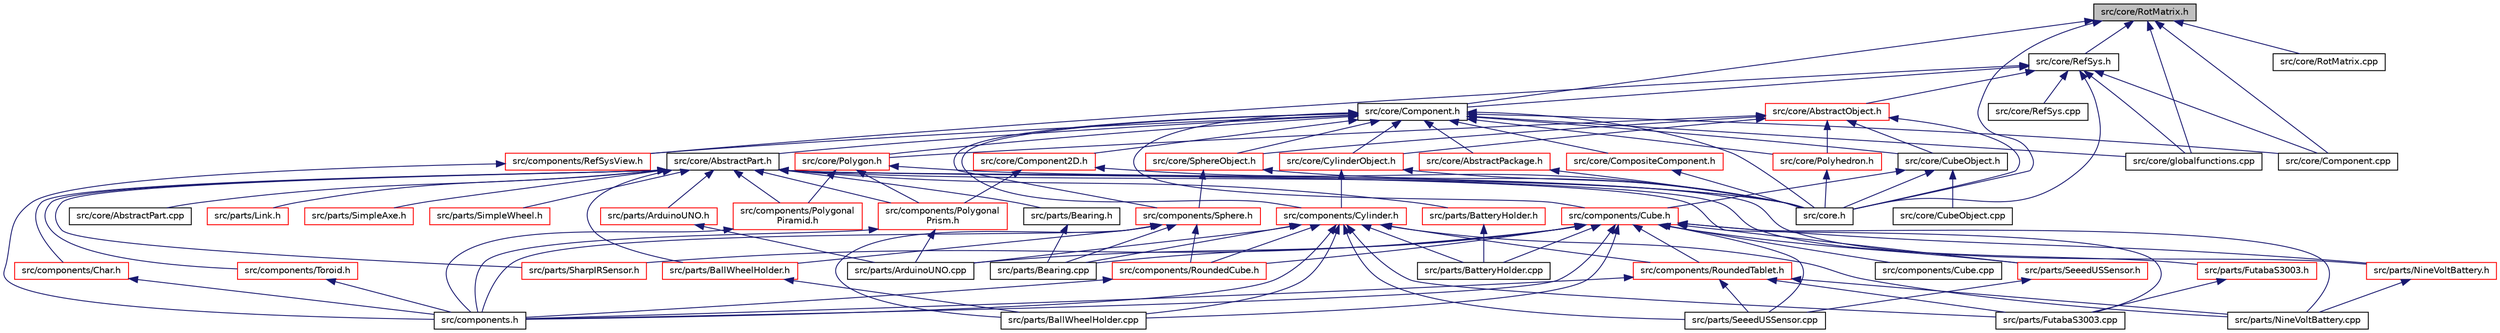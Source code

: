 digraph "src/core/RotMatrix.h"
{
  edge [fontname="Helvetica",fontsize="10",labelfontname="Helvetica",labelfontsize="10"];
  node [fontname="Helvetica",fontsize="10",shape=record];
  Node1 [label="src/core/RotMatrix.h",height=0.2,width=0.4,color="black", fillcolor="grey75", style="filled" fontcolor="black"];
  Node1 -> Node2 [dir="back",color="midnightblue",fontsize="10",style="solid",fontname="Helvetica"];
  Node2 [label="src/core/Component.h",height=0.2,width=0.4,color="black", fillcolor="white", style="filled",URL="$Component_8h.html"];
  Node2 -> Node3 [dir="back",color="midnightblue",fontsize="10",style="solid",fontname="Helvetica"];
  Node3 [label="src/core/AbstractPart.h",height=0.2,width=0.4,color="black", fillcolor="white", style="filled",URL="$AbstractPart_8h.html"];
  Node3 -> Node4 [dir="back",color="midnightblue",fontsize="10",style="solid",fontname="Helvetica"];
  Node4 [label="src/components/Char.h",height=0.2,width=0.4,color="red", fillcolor="white", style="filled",URL="$Char_8h.html"];
  Node4 -> Node5 [dir="back",color="midnightblue",fontsize="10",style="solid",fontname="Helvetica"];
  Node5 [label="src/components.h",height=0.2,width=0.4,color="black", fillcolor="white", style="filled",URL="$components_8h.html"];
  Node3 -> Node6 [dir="back",color="midnightblue",fontsize="10",style="solid",fontname="Helvetica"];
  Node6 [label="src/components/Polygonal\lPiramid.h",height=0.2,width=0.4,color="red", fillcolor="white", style="filled",URL="$PolygonalPiramid_8h.html"];
  Node6 -> Node5 [dir="back",color="midnightblue",fontsize="10",style="solid",fontname="Helvetica"];
  Node3 -> Node7 [dir="back",color="midnightblue",fontsize="10",style="solid",fontname="Helvetica"];
  Node7 [label="src/components/Polygonal\lPrism.h",height=0.2,width=0.4,color="red", fillcolor="white", style="filled",URL="$PolygonalPrism_8h.html"];
  Node7 -> Node5 [dir="back",color="midnightblue",fontsize="10",style="solid",fontname="Helvetica"];
  Node7 -> Node8 [dir="back",color="midnightblue",fontsize="10",style="solid",fontname="Helvetica"];
  Node8 [label="src/parts/ArduinoUNO.cpp",height=0.2,width=0.4,color="black", fillcolor="white", style="filled",URL="$ArduinoUNO_8cpp.html"];
  Node3 -> Node9 [dir="back",color="midnightblue",fontsize="10",style="solid",fontname="Helvetica"];
  Node9 [label="src/components/Toroid.h",height=0.2,width=0.4,color="red", fillcolor="white", style="filled",URL="$Toroid_8h.html"];
  Node9 -> Node5 [dir="back",color="midnightblue",fontsize="10",style="solid",fontname="Helvetica"];
  Node3 -> Node10 [dir="back",color="midnightblue",fontsize="10",style="solid",fontname="Helvetica"];
  Node10 [label="src/core/AbstractPart.cpp",height=0.2,width=0.4,color="black", fillcolor="white", style="filled",URL="$AbstractPart_8cpp.html"];
  Node3 -> Node11 [dir="back",color="midnightblue",fontsize="10",style="solid",fontname="Helvetica"];
  Node11 [label="src/core.h",height=0.2,width=0.4,color="black", fillcolor="white", style="filled",URL="$core_8h.html"];
  Node3 -> Node12 [dir="back",color="midnightblue",fontsize="10",style="solid",fontname="Helvetica"];
  Node12 [label="src/parts/ArduinoUNO.h",height=0.2,width=0.4,color="red", fillcolor="white", style="filled",URL="$ArduinoUNO_8h.html"];
  Node12 -> Node8 [dir="back",color="midnightblue",fontsize="10",style="solid",fontname="Helvetica"];
  Node3 -> Node13 [dir="back",color="midnightblue",fontsize="10",style="solid",fontname="Helvetica"];
  Node13 [label="src/parts/BallWheelHolder.h",height=0.2,width=0.4,color="red", fillcolor="white", style="filled",URL="$BallWheelHolder_8h.html"];
  Node13 -> Node14 [dir="back",color="midnightblue",fontsize="10",style="solid",fontname="Helvetica"];
  Node14 [label="src/parts/BallWheelHolder.cpp",height=0.2,width=0.4,color="black", fillcolor="white", style="filled",URL="$BallWheelHolder_8cpp.html"];
  Node3 -> Node15 [dir="back",color="midnightblue",fontsize="10",style="solid",fontname="Helvetica"];
  Node15 [label="src/parts/BatteryHolder.h",height=0.2,width=0.4,color="red", fillcolor="white", style="filled",URL="$BatteryHolder_8h.html"];
  Node15 -> Node16 [dir="back",color="midnightblue",fontsize="10",style="solid",fontname="Helvetica"];
  Node16 [label="src/parts/BatteryHolder.cpp",height=0.2,width=0.4,color="black", fillcolor="white", style="filled",URL="$BatteryHolder_8cpp.html"];
  Node3 -> Node17 [dir="back",color="midnightblue",fontsize="10",style="solid",fontname="Helvetica"];
  Node17 [label="src/parts/Bearing.h",height=0.2,width=0.4,color="black", fillcolor="white", style="filled",URL="$Bearing_8h.html"];
  Node17 -> Node18 [dir="back",color="midnightblue",fontsize="10",style="solid",fontname="Helvetica"];
  Node18 [label="src/parts/Bearing.cpp",height=0.2,width=0.4,color="black", fillcolor="white", style="filled",URL="$Bearing_8cpp.html"];
  Node3 -> Node19 [dir="back",color="midnightblue",fontsize="10",style="solid",fontname="Helvetica"];
  Node19 [label="src/parts/FutabaS3003.h",height=0.2,width=0.4,color="red", fillcolor="white", style="filled",URL="$FutabaS3003_8h.html"];
  Node19 -> Node20 [dir="back",color="midnightblue",fontsize="10",style="solid",fontname="Helvetica"];
  Node20 [label="src/parts/FutabaS3003.cpp",height=0.2,width=0.4,color="black", fillcolor="white", style="filled",URL="$FutabaS3003_8cpp.html"];
  Node3 -> Node21 [dir="back",color="midnightblue",fontsize="10",style="solid",fontname="Helvetica"];
  Node21 [label="src/parts/Link.h",height=0.2,width=0.4,color="red", fillcolor="white", style="filled",URL="$Link_8h.html"];
  Node3 -> Node22 [dir="back",color="midnightblue",fontsize="10",style="solid",fontname="Helvetica"];
  Node22 [label="src/parts/NineVoltBattery.h",height=0.2,width=0.4,color="red", fillcolor="white", style="filled",URL="$NineVoltBattery_8h.html"];
  Node22 -> Node23 [dir="back",color="midnightblue",fontsize="10",style="solid",fontname="Helvetica"];
  Node23 [label="src/parts/NineVoltBattery.cpp",height=0.2,width=0.4,color="black", fillcolor="white", style="filled",URL="$NineVoltBattery_8cpp.html"];
  Node3 -> Node24 [dir="back",color="midnightblue",fontsize="10",style="solid",fontname="Helvetica"];
  Node24 [label="src/parts/SeeedUSSensor.h",height=0.2,width=0.4,color="red", fillcolor="white", style="filled",URL="$SeeedUSSensor_8h.html"];
  Node24 -> Node25 [dir="back",color="midnightblue",fontsize="10",style="solid",fontname="Helvetica"];
  Node25 [label="src/parts/SeeedUSSensor.cpp",height=0.2,width=0.4,color="black", fillcolor="white", style="filled",URL="$SeeedUSSensor_8cpp.html"];
  Node3 -> Node26 [dir="back",color="midnightblue",fontsize="10",style="solid",fontname="Helvetica"];
  Node26 [label="src/parts/SharpIRSensor.h",height=0.2,width=0.4,color="red", fillcolor="white", style="filled",URL="$SharpIRSensor_8h.html"];
  Node3 -> Node27 [dir="back",color="midnightblue",fontsize="10",style="solid",fontname="Helvetica"];
  Node27 [label="src/parts/SimpleAxe.h",height=0.2,width=0.4,color="red", fillcolor="white", style="filled",URL="$SimpleAxe_8h.html"];
  Node3 -> Node28 [dir="back",color="midnightblue",fontsize="10",style="solid",fontname="Helvetica"];
  Node28 [label="src/parts/SimpleWheel.h",height=0.2,width=0.4,color="red", fillcolor="white", style="filled",URL="$SimpleWheel_8h.html"];
  Node2 -> Node29 [dir="back",color="midnightblue",fontsize="10",style="solid",fontname="Helvetica"];
  Node29 [label="src/core/CubeObject.h",height=0.2,width=0.4,color="black", fillcolor="white", style="filled",URL="$CubeObject_8h.html"];
  Node29 -> Node30 [dir="back",color="midnightblue",fontsize="10",style="solid",fontname="Helvetica"];
  Node30 [label="src/components/Cube.h",height=0.2,width=0.4,color="red", fillcolor="white", style="filled",URL="$Cube_8h.html"];
  Node30 -> Node31 [dir="back",color="midnightblue",fontsize="10",style="solid",fontname="Helvetica"];
  Node31 [label="src/components/Cube.cpp",height=0.2,width=0.4,color="black", fillcolor="white", style="filled",URL="$Cube_8cpp.html"];
  Node30 -> Node32 [dir="back",color="midnightblue",fontsize="10",style="solid",fontname="Helvetica"];
  Node32 [label="src/components/RoundedCube.h",height=0.2,width=0.4,color="red", fillcolor="white", style="filled",URL="$RoundedCube_8h.html"];
  Node32 -> Node5 [dir="back",color="midnightblue",fontsize="10",style="solid",fontname="Helvetica"];
  Node30 -> Node33 [dir="back",color="midnightblue",fontsize="10",style="solid",fontname="Helvetica"];
  Node33 [label="src/components/RoundedTablet.h",height=0.2,width=0.4,color="red", fillcolor="white", style="filled",URL="$RoundedTablet_8h.html"];
  Node33 -> Node5 [dir="back",color="midnightblue",fontsize="10",style="solid",fontname="Helvetica"];
  Node33 -> Node20 [dir="back",color="midnightblue",fontsize="10",style="solid",fontname="Helvetica"];
  Node33 -> Node23 [dir="back",color="midnightblue",fontsize="10",style="solid",fontname="Helvetica"];
  Node33 -> Node25 [dir="back",color="midnightblue",fontsize="10",style="solid",fontname="Helvetica"];
  Node30 -> Node5 [dir="back",color="midnightblue",fontsize="10",style="solid",fontname="Helvetica"];
  Node30 -> Node8 [dir="back",color="midnightblue",fontsize="10",style="solid",fontname="Helvetica"];
  Node30 -> Node14 [dir="back",color="midnightblue",fontsize="10",style="solid",fontname="Helvetica"];
  Node30 -> Node16 [dir="back",color="midnightblue",fontsize="10",style="solid",fontname="Helvetica"];
  Node30 -> Node18 [dir="back",color="midnightblue",fontsize="10",style="solid",fontname="Helvetica"];
  Node30 -> Node20 [dir="back",color="midnightblue",fontsize="10",style="solid",fontname="Helvetica"];
  Node30 -> Node23 [dir="back",color="midnightblue",fontsize="10",style="solid",fontname="Helvetica"];
  Node30 -> Node22 [dir="back",color="midnightblue",fontsize="10",style="solid",fontname="Helvetica"];
  Node30 -> Node25 [dir="back",color="midnightblue",fontsize="10",style="solid",fontname="Helvetica"];
  Node30 -> Node24 [dir="back",color="midnightblue",fontsize="10",style="solid",fontname="Helvetica"];
  Node30 -> Node26 [dir="back",color="midnightblue",fontsize="10",style="solid",fontname="Helvetica"];
  Node29 -> Node34 [dir="back",color="midnightblue",fontsize="10",style="solid",fontname="Helvetica"];
  Node34 [label="src/core/CubeObject.cpp",height=0.2,width=0.4,color="black", fillcolor="white", style="filled",URL="$CubeObject_8cpp.html"];
  Node29 -> Node11 [dir="back",color="midnightblue",fontsize="10",style="solid",fontname="Helvetica"];
  Node2 -> Node30 [dir="back",color="midnightblue",fontsize="10",style="solid",fontname="Helvetica"];
  Node2 -> Node35 [dir="back",color="midnightblue",fontsize="10",style="solid",fontname="Helvetica"];
  Node35 [label="src/core/CylinderObject.h",height=0.2,width=0.4,color="red", fillcolor="white", style="filled",URL="$CylinderObject_8h.html"];
  Node35 -> Node36 [dir="back",color="midnightblue",fontsize="10",style="solid",fontname="Helvetica"];
  Node36 [label="src/components/Cylinder.h",height=0.2,width=0.4,color="red", fillcolor="white", style="filled",URL="$Cylinder_8h.html"];
  Node36 -> Node32 [dir="back",color="midnightblue",fontsize="10",style="solid",fontname="Helvetica"];
  Node36 -> Node33 [dir="back",color="midnightblue",fontsize="10",style="solid",fontname="Helvetica"];
  Node36 -> Node5 [dir="back",color="midnightblue",fontsize="10",style="solid",fontname="Helvetica"];
  Node36 -> Node8 [dir="back",color="midnightblue",fontsize="10",style="solid",fontname="Helvetica"];
  Node36 -> Node14 [dir="back",color="midnightblue",fontsize="10",style="solid",fontname="Helvetica"];
  Node36 -> Node16 [dir="back",color="midnightblue",fontsize="10",style="solid",fontname="Helvetica"];
  Node36 -> Node18 [dir="back",color="midnightblue",fontsize="10",style="solid",fontname="Helvetica"];
  Node36 -> Node20 [dir="back",color="midnightblue",fontsize="10",style="solid",fontname="Helvetica"];
  Node36 -> Node23 [dir="back",color="midnightblue",fontsize="10",style="solid",fontname="Helvetica"];
  Node36 -> Node25 [dir="back",color="midnightblue",fontsize="10",style="solid",fontname="Helvetica"];
  Node35 -> Node11 [dir="back",color="midnightblue",fontsize="10",style="solid",fontname="Helvetica"];
  Node2 -> Node36 [dir="back",color="midnightblue",fontsize="10",style="solid",fontname="Helvetica"];
  Node2 -> Node37 [dir="back",color="midnightblue",fontsize="10",style="solid",fontname="Helvetica"];
  Node37 [label="src/components/RefSysView.h",height=0.2,width=0.4,color="red", fillcolor="white", style="filled",URL="$RefSysView_8h.html"];
  Node37 -> Node5 [dir="back",color="midnightblue",fontsize="10",style="solid",fontname="Helvetica"];
  Node2 -> Node38 [dir="back",color="midnightblue",fontsize="10",style="solid",fontname="Helvetica"];
  Node38 [label="src/components/Sphere.h",height=0.2,width=0.4,color="red", fillcolor="white", style="filled",URL="$Sphere_8h.html"];
  Node38 -> Node32 [dir="back",color="midnightblue",fontsize="10",style="solid",fontname="Helvetica"];
  Node38 -> Node5 [dir="back",color="midnightblue",fontsize="10",style="solid",fontname="Helvetica"];
  Node38 -> Node14 [dir="back",color="midnightblue",fontsize="10",style="solid",fontname="Helvetica"];
  Node38 -> Node13 [dir="back",color="midnightblue",fontsize="10",style="solid",fontname="Helvetica"];
  Node38 -> Node18 [dir="back",color="midnightblue",fontsize="10",style="solid",fontname="Helvetica"];
  Node2 -> Node39 [dir="back",color="midnightblue",fontsize="10",style="solid",fontname="Helvetica"];
  Node39 [label="src/core/SphereObject.h",height=0.2,width=0.4,color="red", fillcolor="white", style="filled",URL="$SphereObject_8h.html"];
  Node39 -> Node38 [dir="back",color="midnightblue",fontsize="10",style="solid",fontname="Helvetica"];
  Node39 -> Node11 [dir="back",color="midnightblue",fontsize="10",style="solid",fontname="Helvetica"];
  Node2 -> Node40 [dir="back",color="midnightblue",fontsize="10",style="solid",fontname="Helvetica"];
  Node40 [label="src/core/AbstractPackage.h",height=0.2,width=0.4,color="red", fillcolor="white", style="filled",URL="$AbstractPackage_8h.html"];
  Node40 -> Node11 [dir="back",color="midnightblue",fontsize="10",style="solid",fontname="Helvetica"];
  Node2 -> Node41 [dir="back",color="midnightblue",fontsize="10",style="solid",fontname="Helvetica"];
  Node41 [label="src/core/Component.cpp",height=0.2,width=0.4,color="black", fillcolor="white", style="filled",URL="$Component_8cpp.html"];
  Node2 -> Node42 [dir="back",color="midnightblue",fontsize="10",style="solid",fontname="Helvetica"];
  Node42 [label="src/core/Component2D.h",height=0.2,width=0.4,color="red", fillcolor="white", style="filled",URL="$Component2D_8h.html"];
  Node42 -> Node7 [dir="back",color="midnightblue",fontsize="10",style="solid",fontname="Helvetica"];
  Node42 -> Node11 [dir="back",color="midnightblue",fontsize="10",style="solid",fontname="Helvetica"];
  Node2 -> Node43 [dir="back",color="midnightblue",fontsize="10",style="solid",fontname="Helvetica"];
  Node43 [label="src/core/CompositeComponent.h",height=0.2,width=0.4,color="red", fillcolor="white", style="filled",URL="$CompositeComponent_8h.html"];
  Node43 -> Node11 [dir="back",color="midnightblue",fontsize="10",style="solid",fontname="Helvetica"];
  Node2 -> Node44 [dir="back",color="midnightblue",fontsize="10",style="solid",fontname="Helvetica"];
  Node44 [label="src/core/globalfunctions.cpp",height=0.2,width=0.4,color="black", fillcolor="white", style="filled",URL="$globalfunctions_8cpp.html"];
  Node2 -> Node45 [dir="back",color="midnightblue",fontsize="10",style="solid",fontname="Helvetica"];
  Node45 [label="src/core/Polygon.h",height=0.2,width=0.4,color="red", fillcolor="white", style="filled",URL="$Polygon_8h.html"];
  Node45 -> Node6 [dir="back",color="midnightblue",fontsize="10",style="solid",fontname="Helvetica"];
  Node45 -> Node7 [dir="back",color="midnightblue",fontsize="10",style="solid",fontname="Helvetica"];
  Node45 -> Node11 [dir="back",color="midnightblue",fontsize="10",style="solid",fontname="Helvetica"];
  Node2 -> Node46 [dir="back",color="midnightblue",fontsize="10",style="solid",fontname="Helvetica"];
  Node46 [label="src/core/Polyhedron.h",height=0.2,width=0.4,color="red", fillcolor="white", style="filled",URL="$Polyhedron_8h.html"];
  Node46 -> Node11 [dir="back",color="midnightblue",fontsize="10",style="solid",fontname="Helvetica"];
  Node2 -> Node11 [dir="back",color="midnightblue",fontsize="10",style="solid",fontname="Helvetica"];
  Node1 -> Node47 [dir="back",color="midnightblue",fontsize="10",style="solid",fontname="Helvetica"];
  Node47 [label="src/core/RefSys.h",height=0.2,width=0.4,color="black", fillcolor="white", style="filled",URL="$RefSys_8h.html"];
  Node47 -> Node2 [dir="back",color="midnightblue",fontsize="10",style="solid",fontname="Helvetica"];
  Node47 -> Node37 [dir="back",color="midnightblue",fontsize="10",style="solid",fontname="Helvetica"];
  Node47 -> Node48 [dir="back",color="midnightblue",fontsize="10",style="solid",fontname="Helvetica"];
  Node48 [label="src/core/AbstractObject.h",height=0.2,width=0.4,color="red", fillcolor="white", style="filled",URL="$AbstractObject_8h.html"];
  Node48 -> Node29 [dir="back",color="midnightblue",fontsize="10",style="solid",fontname="Helvetica"];
  Node48 -> Node35 [dir="back",color="midnightblue",fontsize="10",style="solid",fontname="Helvetica"];
  Node48 -> Node39 [dir="back",color="midnightblue",fontsize="10",style="solid",fontname="Helvetica"];
  Node48 -> Node45 [dir="back",color="midnightblue",fontsize="10",style="solid",fontname="Helvetica"];
  Node48 -> Node46 [dir="back",color="midnightblue",fontsize="10",style="solid",fontname="Helvetica"];
  Node48 -> Node11 [dir="back",color="midnightblue",fontsize="10",style="solid",fontname="Helvetica"];
  Node47 -> Node41 [dir="back",color="midnightblue",fontsize="10",style="solid",fontname="Helvetica"];
  Node47 -> Node44 [dir="back",color="midnightblue",fontsize="10",style="solid",fontname="Helvetica"];
  Node47 -> Node49 [dir="back",color="midnightblue",fontsize="10",style="solid",fontname="Helvetica"];
  Node49 [label="src/core/RefSys.cpp",height=0.2,width=0.4,color="black", fillcolor="white", style="filled",URL="$RefSys_8cpp.html"];
  Node47 -> Node11 [dir="back",color="midnightblue",fontsize="10",style="solid",fontname="Helvetica"];
  Node1 -> Node41 [dir="back",color="midnightblue",fontsize="10",style="solid",fontname="Helvetica"];
  Node1 -> Node44 [dir="back",color="midnightblue",fontsize="10",style="solid",fontname="Helvetica"];
  Node1 -> Node50 [dir="back",color="midnightblue",fontsize="10",style="solid",fontname="Helvetica"];
  Node50 [label="src/core/RotMatrix.cpp",height=0.2,width=0.4,color="black", fillcolor="white", style="filled",URL="$RotMatrix_8cpp.html"];
  Node1 -> Node11 [dir="back",color="midnightblue",fontsize="10",style="solid",fontname="Helvetica"];
}
